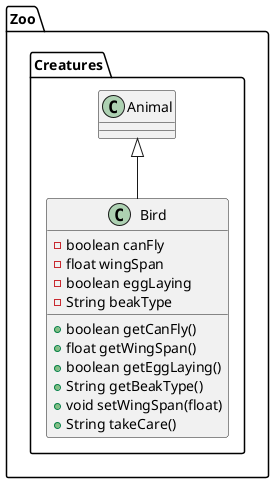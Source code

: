 @startuml
class Zoo.Creatures.Bird {
- boolean canFly
- float wingSpan
- boolean eggLaying
- String beakType
+ boolean getCanFly()
+ float getWingSpan()
+ boolean getEggLaying()
+ String getBeakType()
+ void setWingSpan(float)
+ String takeCare()
}




Zoo.Creatures.Animal <|-- Zoo.Creatures.Bird
@enduml
